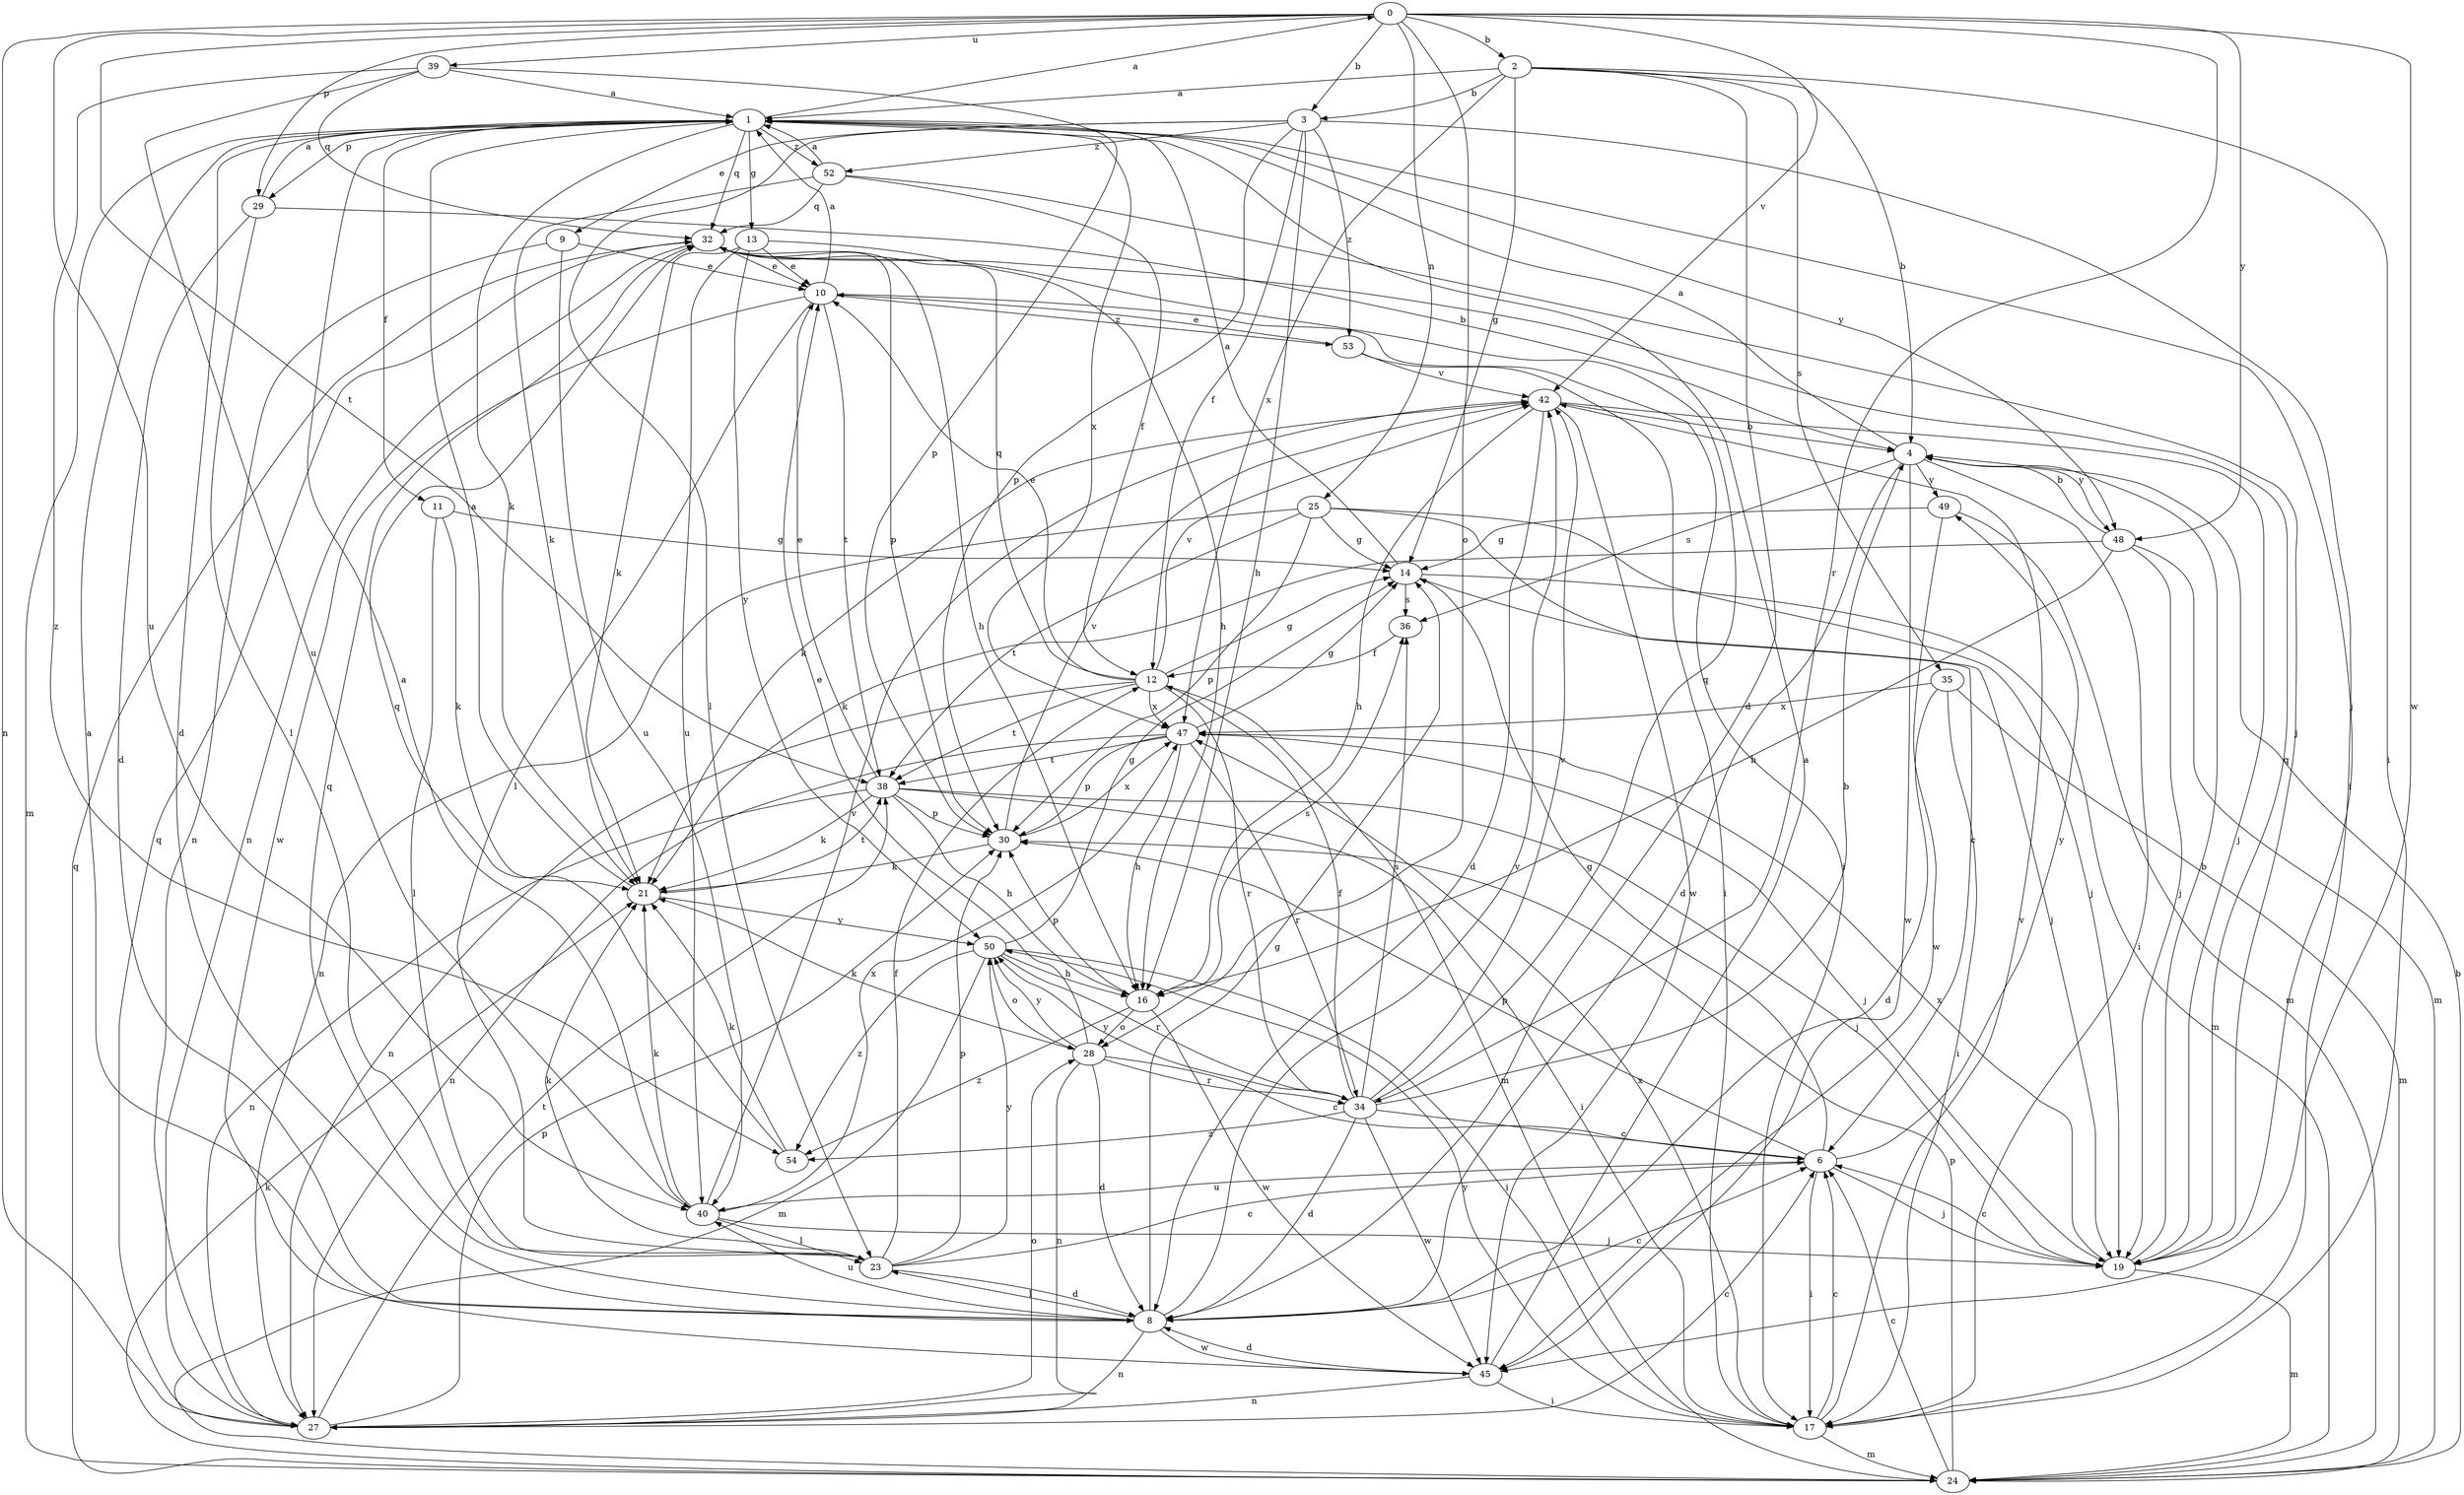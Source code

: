 strict digraph  {
0;
1;
2;
3;
4;
6;
8;
9;
10;
11;
12;
13;
14;
16;
17;
19;
21;
23;
24;
25;
27;
28;
29;
30;
32;
34;
35;
36;
38;
39;
40;
42;
45;
47;
48;
49;
50;
52;
53;
54;
0 -> 2  [label=b];
0 -> 3  [label=b];
0 -> 25  [label=n];
0 -> 27  [label=n];
0 -> 28  [label=o];
0 -> 29  [label=p];
0 -> 34  [label=r];
0 -> 38  [label=t];
0 -> 39  [label=u];
0 -> 40  [label=u];
0 -> 42  [label=v];
0 -> 45  [label=w];
0 -> 48  [label=y];
1 -> 0  [label=a];
1 -> 8  [label=d];
1 -> 11  [label=f];
1 -> 13  [label=g];
1 -> 19  [label=j];
1 -> 21  [label=k];
1 -> 24  [label=m];
1 -> 29  [label=p];
1 -> 32  [label=q];
1 -> 47  [label=x];
1 -> 48  [label=y];
1 -> 52  [label=z];
2 -> 1  [label=a];
2 -> 3  [label=b];
2 -> 4  [label=b];
2 -> 8  [label=d];
2 -> 14  [label=g];
2 -> 17  [label=i];
2 -> 35  [label=s];
2 -> 47  [label=x];
3 -> 9  [label=e];
3 -> 12  [label=f];
3 -> 16  [label=h];
3 -> 17  [label=i];
3 -> 23  [label=l];
3 -> 30  [label=p];
3 -> 52  [label=z];
3 -> 53  [label=z];
4 -> 1  [label=a];
4 -> 8  [label=d];
4 -> 17  [label=i];
4 -> 36  [label=s];
4 -> 45  [label=w];
4 -> 48  [label=y];
4 -> 49  [label=y];
6 -> 14  [label=g];
6 -> 17  [label=i];
6 -> 19  [label=j];
6 -> 30  [label=p];
6 -> 40  [label=u];
6 -> 49  [label=y];
8 -> 1  [label=a];
8 -> 6  [label=c];
8 -> 14  [label=g];
8 -> 23  [label=l];
8 -> 27  [label=n];
8 -> 32  [label=q];
8 -> 40  [label=u];
8 -> 42  [label=v];
8 -> 45  [label=w];
9 -> 10  [label=e];
9 -> 27  [label=n];
9 -> 40  [label=u];
10 -> 1  [label=a];
10 -> 17  [label=i];
10 -> 23  [label=l];
10 -> 38  [label=t];
10 -> 45  [label=w];
10 -> 53  [label=z];
11 -> 14  [label=g];
11 -> 21  [label=k];
11 -> 23  [label=l];
12 -> 10  [label=e];
12 -> 14  [label=g];
12 -> 24  [label=m];
12 -> 27  [label=n];
12 -> 32  [label=q];
12 -> 34  [label=r];
12 -> 38  [label=t];
12 -> 42  [label=v];
12 -> 47  [label=x];
13 -> 10  [label=e];
13 -> 16  [label=h];
13 -> 21  [label=k];
13 -> 40  [label=u];
13 -> 50  [label=y];
14 -> 1  [label=a];
14 -> 19  [label=j];
14 -> 24  [label=m];
14 -> 36  [label=s];
16 -> 28  [label=o];
16 -> 30  [label=p];
16 -> 36  [label=s];
16 -> 45  [label=w];
16 -> 54  [label=z];
17 -> 6  [label=c];
17 -> 24  [label=m];
17 -> 42  [label=v];
17 -> 47  [label=x];
17 -> 50  [label=y];
19 -> 4  [label=b];
19 -> 6  [label=c];
19 -> 24  [label=m];
19 -> 32  [label=q];
19 -> 47  [label=x];
21 -> 1  [label=a];
21 -> 38  [label=t];
21 -> 50  [label=y];
23 -> 6  [label=c];
23 -> 8  [label=d];
23 -> 12  [label=f];
23 -> 21  [label=k];
23 -> 30  [label=p];
23 -> 50  [label=y];
24 -> 4  [label=b];
24 -> 6  [label=c];
24 -> 21  [label=k];
24 -> 30  [label=p];
24 -> 32  [label=q];
25 -> 6  [label=c];
25 -> 14  [label=g];
25 -> 19  [label=j];
25 -> 27  [label=n];
25 -> 30  [label=p];
25 -> 38  [label=t];
27 -> 6  [label=c];
27 -> 28  [label=o];
27 -> 30  [label=p];
27 -> 32  [label=q];
27 -> 38  [label=t];
28 -> 6  [label=c];
28 -> 8  [label=d];
28 -> 10  [label=e];
28 -> 21  [label=k];
28 -> 27  [label=n];
28 -> 34  [label=r];
28 -> 50  [label=y];
29 -> 1  [label=a];
29 -> 4  [label=b];
29 -> 8  [label=d];
29 -> 23  [label=l];
30 -> 21  [label=k];
30 -> 42  [label=v];
30 -> 47  [label=x];
32 -> 10  [label=e];
32 -> 16  [label=h];
32 -> 27  [label=n];
32 -> 30  [label=p];
34 -> 4  [label=b];
34 -> 6  [label=c];
34 -> 8  [label=d];
34 -> 12  [label=f];
34 -> 32  [label=q];
34 -> 36  [label=s];
34 -> 42  [label=v];
34 -> 45  [label=w];
34 -> 50  [label=y];
34 -> 54  [label=z];
35 -> 8  [label=d];
35 -> 17  [label=i];
35 -> 24  [label=m];
35 -> 47  [label=x];
36 -> 12  [label=f];
38 -> 10  [label=e];
38 -> 16  [label=h];
38 -> 17  [label=i];
38 -> 19  [label=j];
38 -> 21  [label=k];
38 -> 27  [label=n];
38 -> 30  [label=p];
39 -> 1  [label=a];
39 -> 30  [label=p];
39 -> 32  [label=q];
39 -> 40  [label=u];
39 -> 54  [label=z];
40 -> 1  [label=a];
40 -> 19  [label=j];
40 -> 21  [label=k];
40 -> 23  [label=l];
40 -> 42  [label=v];
40 -> 47  [label=x];
42 -> 4  [label=b];
42 -> 8  [label=d];
42 -> 16  [label=h];
42 -> 19  [label=j];
42 -> 21  [label=k];
42 -> 45  [label=w];
45 -> 1  [label=a];
45 -> 8  [label=d];
45 -> 17  [label=i];
45 -> 27  [label=n];
47 -> 14  [label=g];
47 -> 16  [label=h];
47 -> 19  [label=j];
47 -> 27  [label=n];
47 -> 30  [label=p];
47 -> 34  [label=r];
47 -> 38  [label=t];
48 -> 4  [label=b];
48 -> 16  [label=h];
48 -> 19  [label=j];
48 -> 21  [label=k];
48 -> 24  [label=m];
49 -> 14  [label=g];
49 -> 24  [label=m];
49 -> 45  [label=w];
50 -> 14  [label=g];
50 -> 16  [label=h];
50 -> 17  [label=i];
50 -> 24  [label=m];
50 -> 28  [label=o];
50 -> 34  [label=r];
50 -> 54  [label=z];
52 -> 1  [label=a];
52 -> 12  [label=f];
52 -> 19  [label=j];
52 -> 21  [label=k];
52 -> 32  [label=q];
53 -> 10  [label=e];
53 -> 17  [label=i];
53 -> 42  [label=v];
54 -> 21  [label=k];
54 -> 32  [label=q];
}
